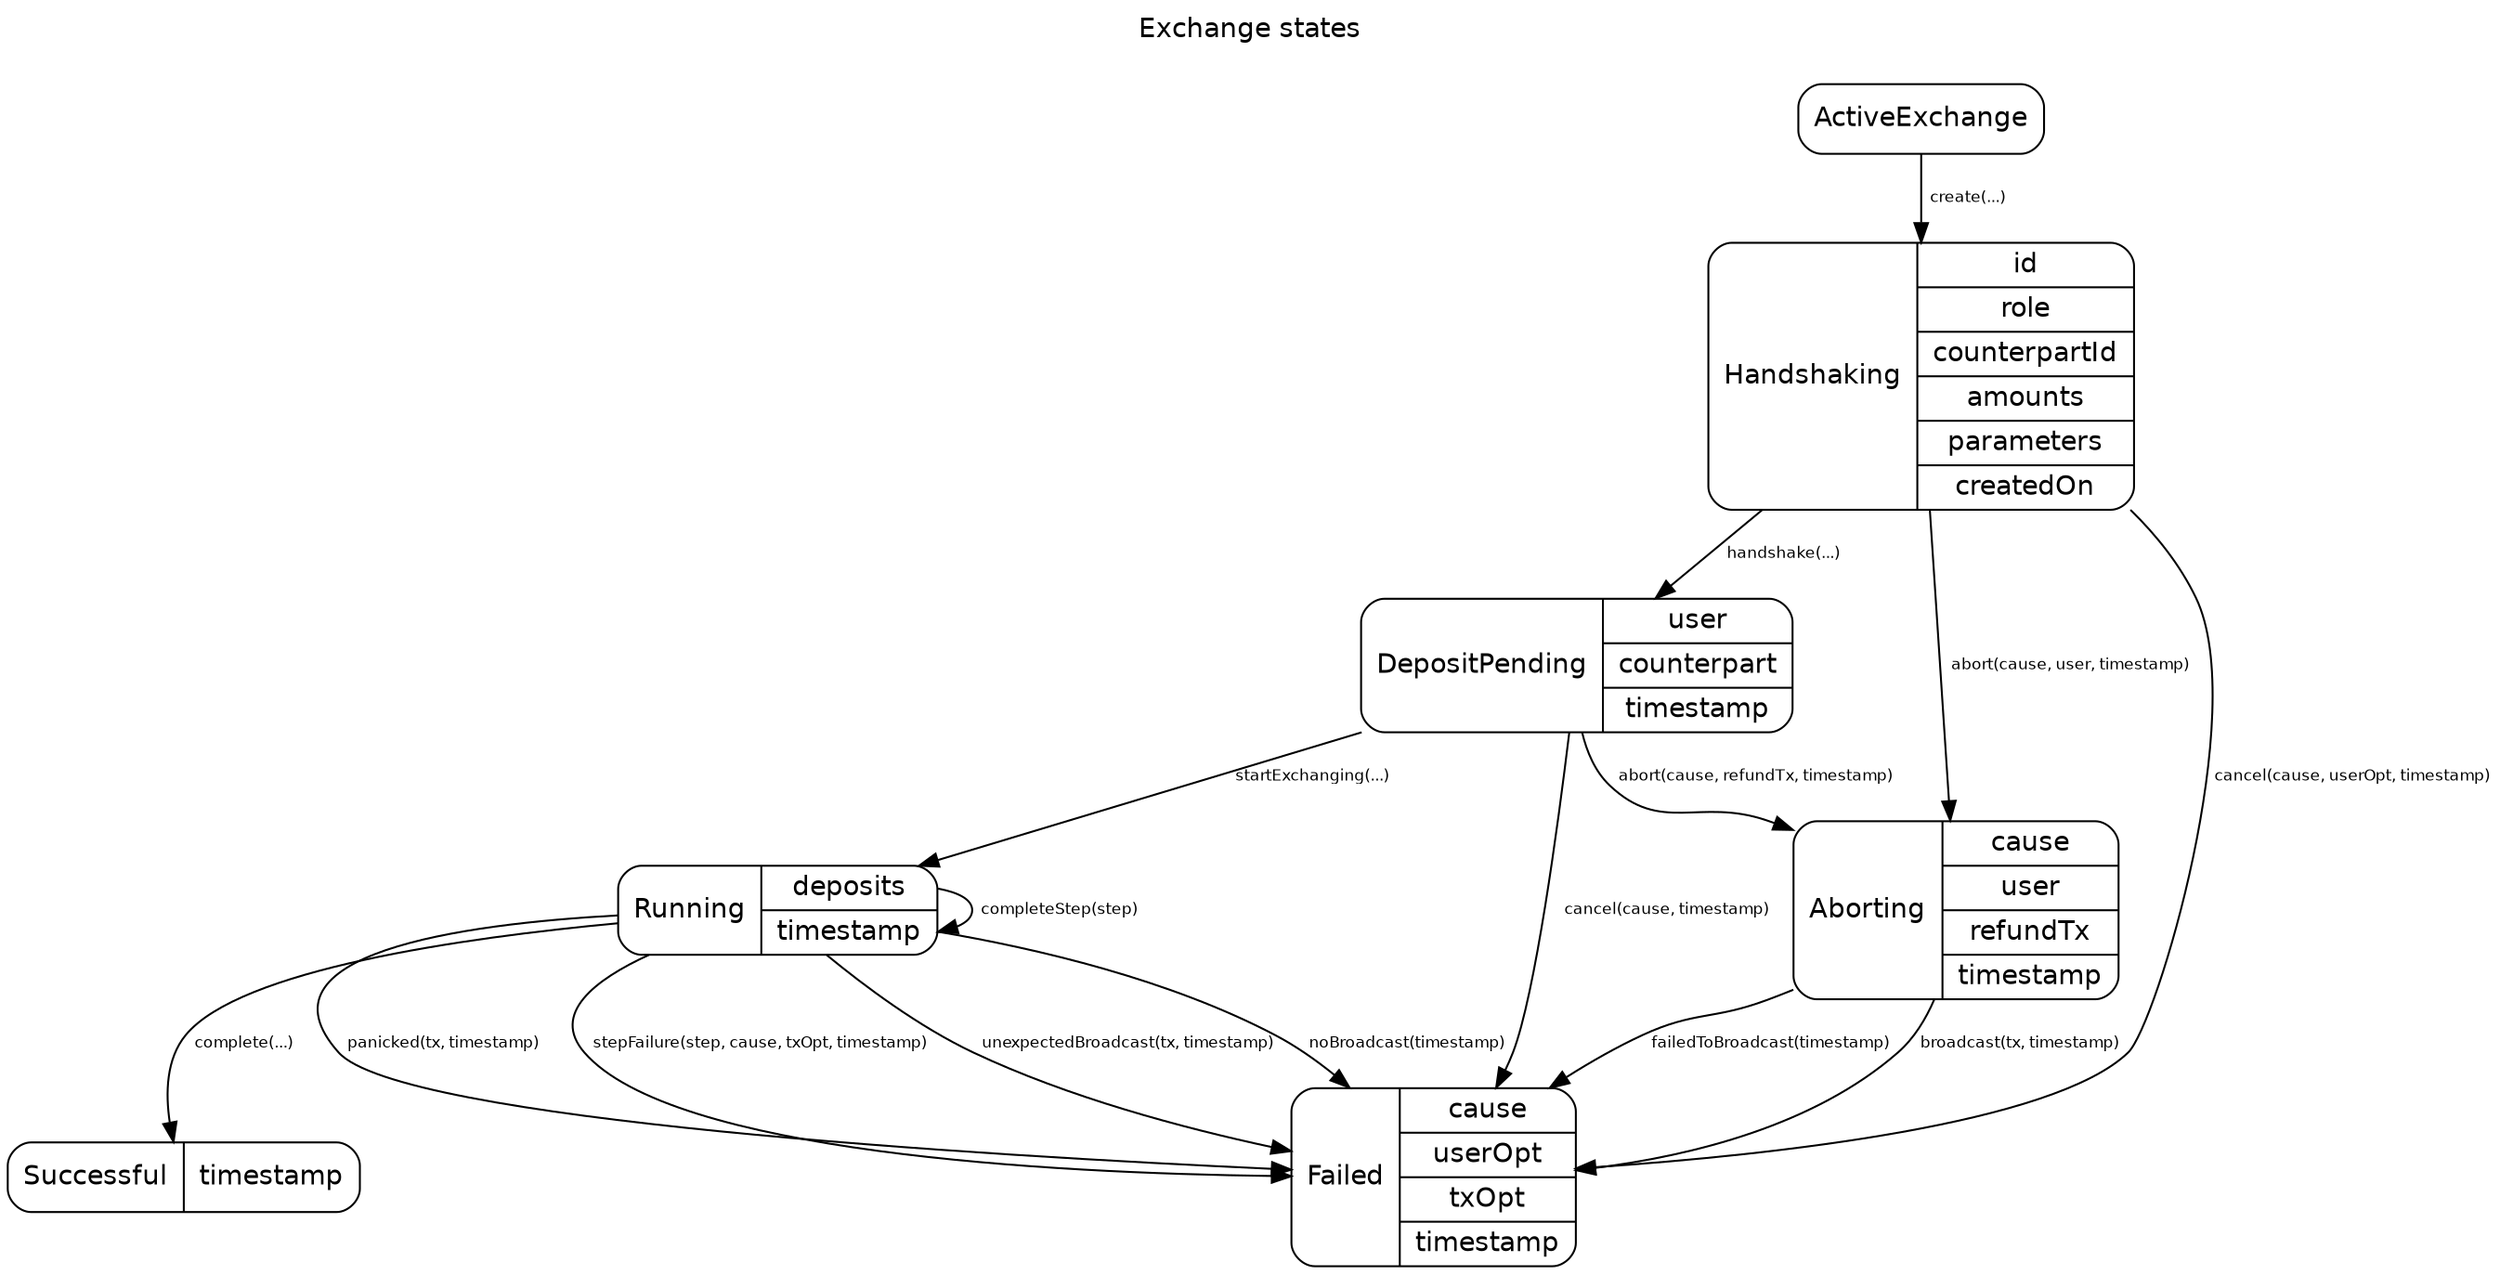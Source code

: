 digraph {

	fontname="Helvetica";
	label="Exchange states\n\n";
	labelloc=t;
	node [fontname="Helvetica", shape="record", style="rounded"];
	edge [fontname="Helvetica", fontsize=8];

	ActiveExchange;

	Handshaking [label="{Handshaking}|{id|role|counterpartId|amounts|parameters|createdOn}"];
	DepositPending [label="{DepositPending}|{user|counterpart|timestamp}"];
	Running[label="{Running}|{deposits|timestamp}"];
	Successful[label="{Successful}|{timestamp}"];
	Failed [label="{Failed}|{cause|userOpt|txOpt|timestamp}"];
	Aborting [label="{Aborting}|{cause|user|refundTx|timestamp}"];

	ActiveExchange -> Handshaking [label="  create(...)"];
	Handshaking -> DepositPending [label="  handshake(...)"];
	DepositPending -> Running [label="  startExchanging(...)"];
	Running -> Successful [label="  complete(...)"];
	Handshaking -> Aborting [label="  abort(cause, user, timestamp)"];
	Aborting -> Failed [label="  broadcast(tx, timestamp)"];
	Aborting -> Failed [label="  failedToBroadcast(timestamp)"];
	Handshaking -> Failed [label="  cancel(cause, userOpt, timestamp)"];
	DepositPending -> Failed [label="  cancel(cause, timestamp)"];
	DepositPending -> Aborting [label="  abort(cause, refundTx, timestamp)"];
	Running -> Failed [label="  panicked(tx, timestamp)"];
	Running -> Failed [label="  stepFailure(step, cause, txOpt, timestamp)"];
	Running -> Failed [label="  unexpectedBroadcast(tx, timestamp)"];
	Running -> Failed [label="  noBroadcast(timestamp)"];
	Running -> Running [label="  completeStep(step)"];
}
